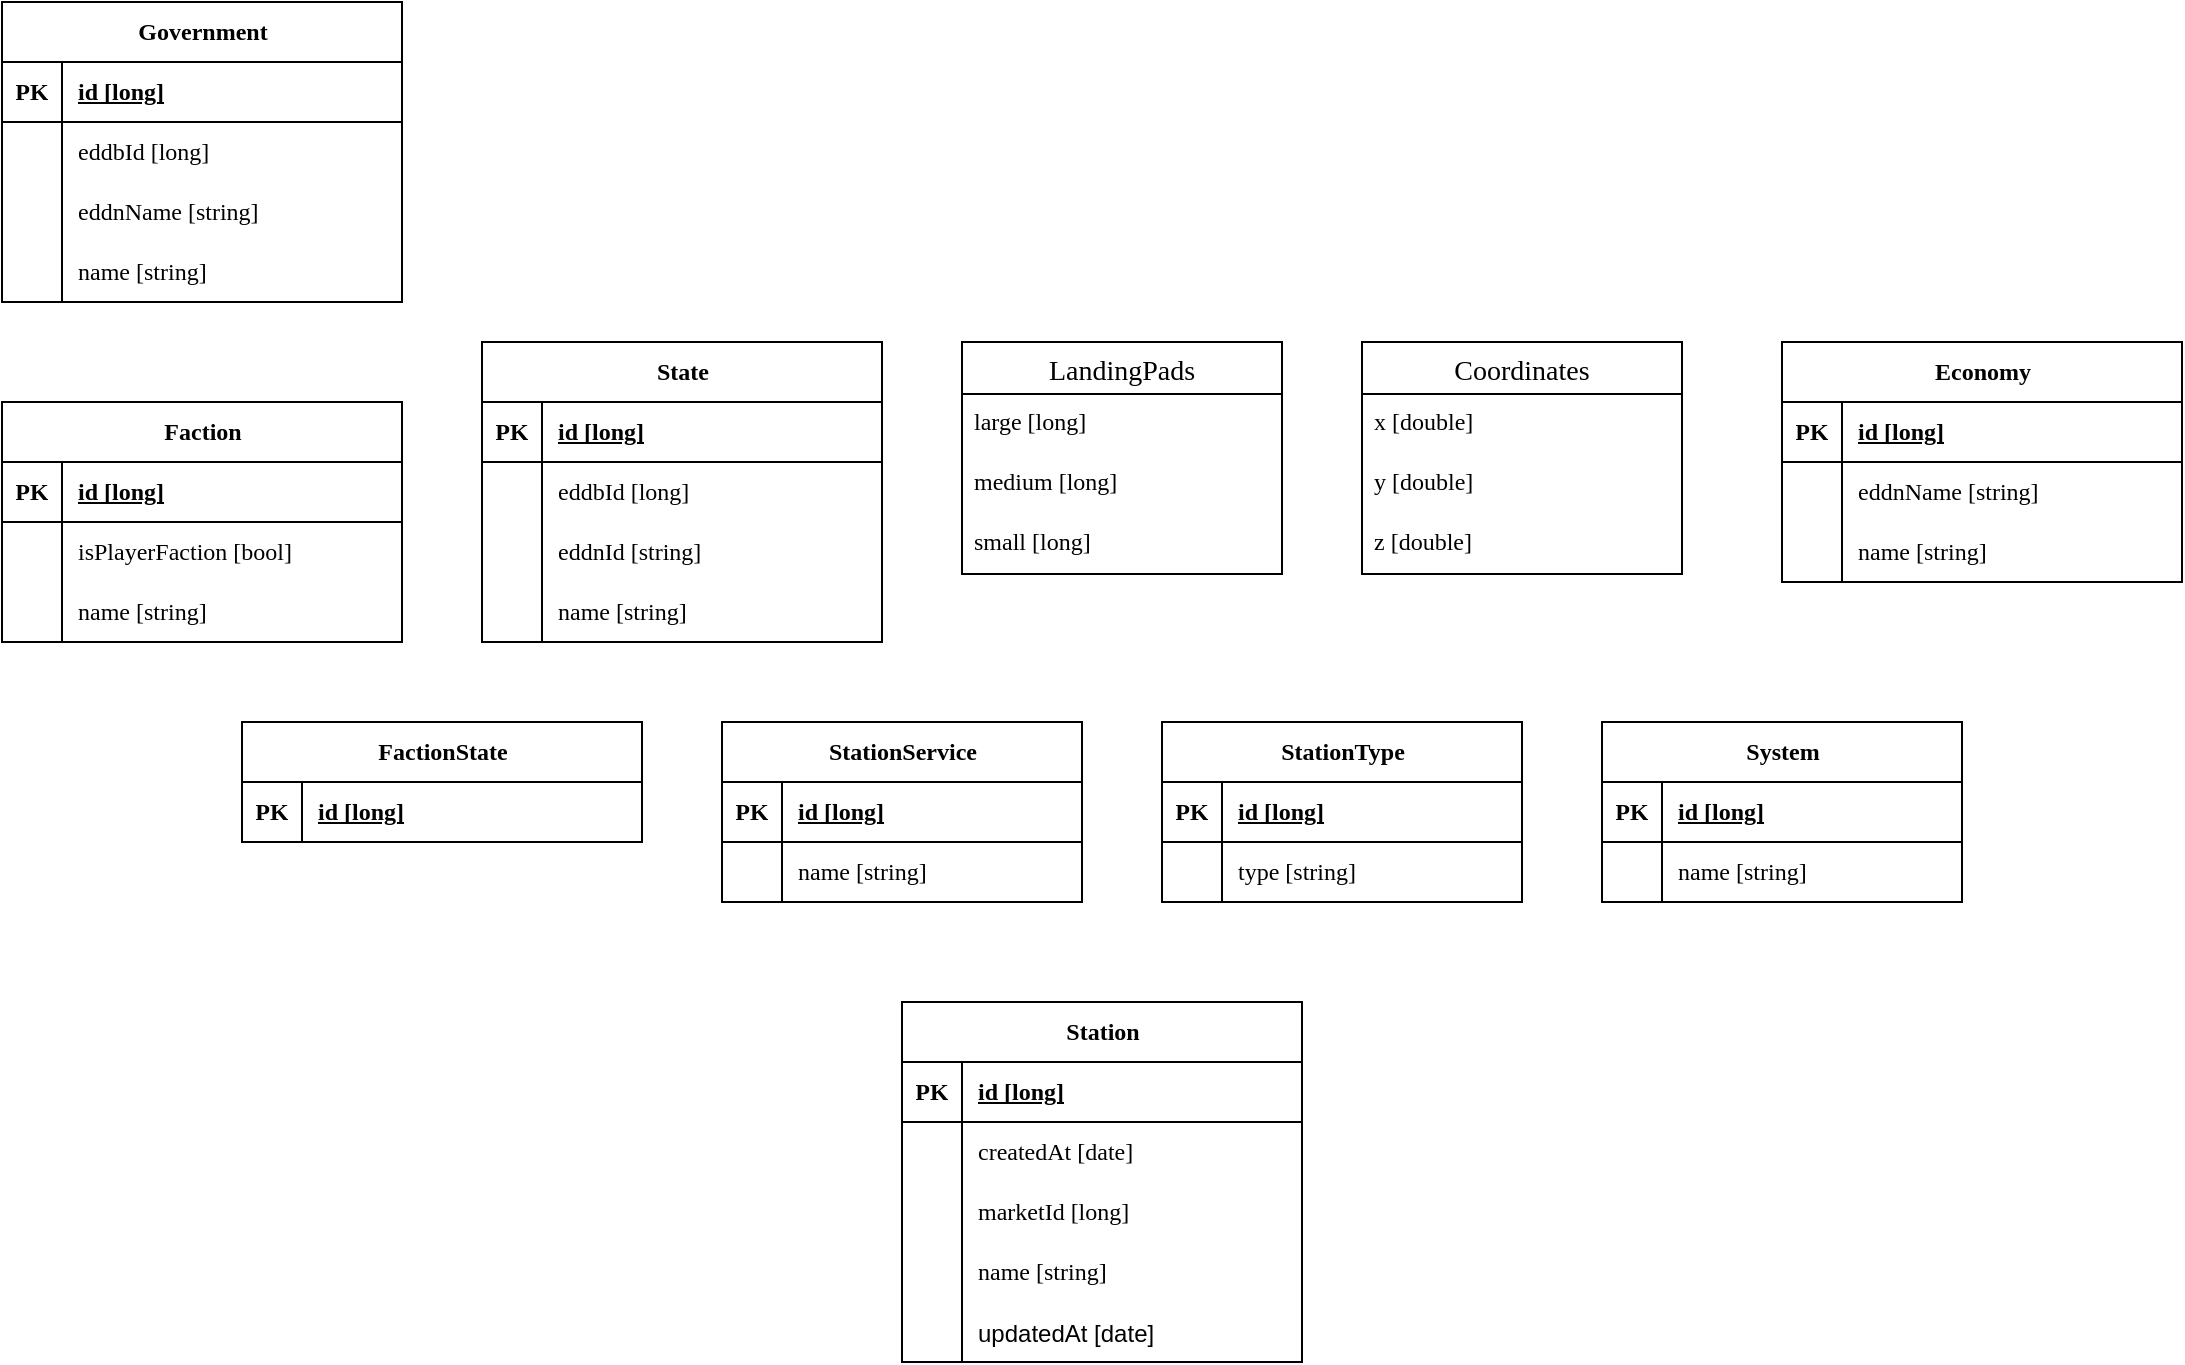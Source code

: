 <mxfile version="21.1.5" type="github">
  <diagram id="R2lEEEUBdFMjLlhIrx00" name="Page-1">
    <mxGraphModel dx="1434" dy="764" grid="1" gridSize="10" guides="1" tooltips="1" connect="1" arrows="1" fold="1" page="1" pageScale="1" pageWidth="3300" pageHeight="2339" math="0" shadow="0" extFonts="Permanent Marker^https://fonts.googleapis.com/css?family=Permanent+Marker">
      <root>
        <mxCell id="0" />
        <mxCell id="1" parent="0" />
        <mxCell id="3w3qkz9wtWQduBZ7iNXe-1" value="Government" style="shape=table;startSize=30;container=1;collapsible=1;childLayout=tableLayout;fixedRows=1;rowLines=0;fontStyle=1;align=center;resizeLast=1;html=1;fontFamily=Consolas;" parent="1" vertex="1">
          <mxGeometry x="40" y="40" width="200" height="150" as="geometry" />
        </mxCell>
        <mxCell id="3w3qkz9wtWQduBZ7iNXe-2" value="" style="shape=tableRow;horizontal=0;startSize=0;swimlaneHead=0;swimlaneBody=0;fillColor=none;collapsible=0;dropTarget=0;points=[[0,0.5],[1,0.5]];portConstraint=eastwest;top=0;left=0;right=0;bottom=1;fontFamily=Consolas;" parent="3w3qkz9wtWQduBZ7iNXe-1" vertex="1">
          <mxGeometry y="30" width="200" height="30" as="geometry" />
        </mxCell>
        <mxCell id="3w3qkz9wtWQduBZ7iNXe-3" value="PK" style="shape=partialRectangle;connectable=0;fillColor=none;top=0;left=0;bottom=0;right=0;fontStyle=1;overflow=hidden;whiteSpace=wrap;html=1;fontFamily=Consolas;" parent="3w3qkz9wtWQduBZ7iNXe-2" vertex="1">
          <mxGeometry width="30" height="30" as="geometry">
            <mxRectangle width="30" height="30" as="alternateBounds" />
          </mxGeometry>
        </mxCell>
        <mxCell id="3w3qkz9wtWQduBZ7iNXe-4" value="id [long]" style="shape=partialRectangle;connectable=0;fillColor=none;top=0;left=0;bottom=0;right=0;align=left;spacingLeft=6;fontStyle=5;overflow=hidden;whiteSpace=wrap;html=1;fontFamily=Consolas;" parent="3w3qkz9wtWQduBZ7iNXe-2" vertex="1">
          <mxGeometry x="30" width="170" height="30" as="geometry">
            <mxRectangle width="170" height="30" as="alternateBounds" />
          </mxGeometry>
        </mxCell>
        <mxCell id="3w3qkz9wtWQduBZ7iNXe-5" value="" style="shape=tableRow;horizontal=0;startSize=0;swimlaneHead=0;swimlaneBody=0;fillColor=none;collapsible=0;dropTarget=0;points=[[0,0.5],[1,0.5]];portConstraint=eastwest;top=0;left=0;right=0;bottom=0;fontFamily=Consolas;" parent="3w3qkz9wtWQduBZ7iNXe-1" vertex="1">
          <mxGeometry y="60" width="200" height="30" as="geometry" />
        </mxCell>
        <mxCell id="3w3qkz9wtWQduBZ7iNXe-6" value="" style="shape=partialRectangle;connectable=0;fillColor=none;top=0;left=0;bottom=0;right=0;editable=1;overflow=hidden;whiteSpace=wrap;html=1;fontFamily=Consolas;" parent="3w3qkz9wtWQduBZ7iNXe-5" vertex="1">
          <mxGeometry width="30" height="30" as="geometry">
            <mxRectangle width="30" height="30" as="alternateBounds" />
          </mxGeometry>
        </mxCell>
        <mxCell id="3w3qkz9wtWQduBZ7iNXe-7" value="eddbId [long]" style="shape=partialRectangle;connectable=0;fillColor=none;top=0;left=0;bottom=0;right=0;align=left;spacingLeft=6;overflow=hidden;whiteSpace=wrap;html=1;fontFamily=Consolas;" parent="3w3qkz9wtWQduBZ7iNXe-5" vertex="1">
          <mxGeometry x="30" width="170" height="30" as="geometry">
            <mxRectangle width="170" height="30" as="alternateBounds" />
          </mxGeometry>
        </mxCell>
        <mxCell id="3w3qkz9wtWQduBZ7iNXe-8" value="" style="shape=tableRow;horizontal=0;startSize=0;swimlaneHead=0;swimlaneBody=0;fillColor=none;collapsible=0;dropTarget=0;points=[[0,0.5],[1,0.5]];portConstraint=eastwest;top=0;left=0;right=0;bottom=0;fontFamily=Consolas;" parent="3w3qkz9wtWQduBZ7iNXe-1" vertex="1">
          <mxGeometry y="90" width="200" height="30" as="geometry" />
        </mxCell>
        <mxCell id="3w3qkz9wtWQduBZ7iNXe-9" value="" style="shape=partialRectangle;connectable=0;fillColor=none;top=0;left=0;bottom=0;right=0;editable=1;overflow=hidden;whiteSpace=wrap;html=1;fontFamily=Consolas;" parent="3w3qkz9wtWQduBZ7iNXe-8" vertex="1">
          <mxGeometry width="30" height="30" as="geometry">
            <mxRectangle width="30" height="30" as="alternateBounds" />
          </mxGeometry>
        </mxCell>
        <mxCell id="3w3qkz9wtWQduBZ7iNXe-10" value="eddnName [string]" style="shape=partialRectangle;connectable=0;fillColor=none;top=0;left=0;bottom=0;right=0;align=left;spacingLeft=6;overflow=hidden;whiteSpace=wrap;html=1;fontFamily=Consolas;" parent="3w3qkz9wtWQduBZ7iNXe-8" vertex="1">
          <mxGeometry x="30" width="170" height="30" as="geometry">
            <mxRectangle width="170" height="30" as="alternateBounds" />
          </mxGeometry>
        </mxCell>
        <mxCell id="3w3qkz9wtWQduBZ7iNXe-11" value="" style="shape=tableRow;horizontal=0;startSize=0;swimlaneHead=0;swimlaneBody=0;fillColor=none;collapsible=0;dropTarget=0;points=[[0,0.5],[1,0.5]];portConstraint=eastwest;top=0;left=0;right=0;bottom=0;fontFamily=Consolas;" parent="3w3qkz9wtWQduBZ7iNXe-1" vertex="1">
          <mxGeometry y="120" width="200" height="30" as="geometry" />
        </mxCell>
        <mxCell id="3w3qkz9wtWQduBZ7iNXe-12" value="" style="shape=partialRectangle;connectable=0;fillColor=none;top=0;left=0;bottom=0;right=0;editable=1;overflow=hidden;whiteSpace=wrap;html=1;fontFamily=Consolas;" parent="3w3qkz9wtWQduBZ7iNXe-11" vertex="1">
          <mxGeometry width="30" height="30" as="geometry">
            <mxRectangle width="30" height="30" as="alternateBounds" />
          </mxGeometry>
        </mxCell>
        <mxCell id="3w3qkz9wtWQduBZ7iNXe-13" value="name [string]" style="shape=partialRectangle;connectable=0;fillColor=none;top=0;left=0;bottom=0;right=0;align=left;spacingLeft=6;overflow=hidden;whiteSpace=wrap;html=1;fontFamily=Consolas;" parent="3w3qkz9wtWQduBZ7iNXe-11" vertex="1">
          <mxGeometry x="30" width="170" height="30" as="geometry">
            <mxRectangle width="170" height="30" as="alternateBounds" />
          </mxGeometry>
        </mxCell>
        <mxCell id="3w3qkz9wtWQduBZ7iNXe-16" value="Faction" style="shape=table;startSize=30;container=1;collapsible=1;childLayout=tableLayout;fixedRows=1;rowLines=0;fontStyle=1;align=center;resizeLast=1;html=1;fontFamily=Consolas;" parent="1" vertex="1">
          <mxGeometry x="40" y="240" width="200" height="120" as="geometry" />
        </mxCell>
        <mxCell id="3w3qkz9wtWQduBZ7iNXe-17" value="" style="shape=tableRow;horizontal=0;startSize=0;swimlaneHead=0;swimlaneBody=0;fillColor=none;collapsible=0;dropTarget=0;points=[[0,0.5],[1,0.5]];portConstraint=eastwest;top=0;left=0;right=0;bottom=1;fontStyle=0;fontFamily=Consolas;" parent="3w3qkz9wtWQduBZ7iNXe-16" vertex="1">
          <mxGeometry y="30" width="200" height="30" as="geometry" />
        </mxCell>
        <mxCell id="3w3qkz9wtWQduBZ7iNXe-18" value="PK" style="shape=partialRectangle;connectable=0;fillColor=none;top=0;left=0;bottom=0;right=0;fontStyle=1;overflow=hidden;whiteSpace=wrap;html=1;fontFamily=Consolas;" parent="3w3qkz9wtWQduBZ7iNXe-17" vertex="1">
          <mxGeometry width="30" height="30" as="geometry">
            <mxRectangle width="30" height="30" as="alternateBounds" />
          </mxGeometry>
        </mxCell>
        <mxCell id="3w3qkz9wtWQduBZ7iNXe-19" value="id [long]" style="shape=partialRectangle;connectable=0;fillColor=none;top=0;left=0;bottom=0;right=0;align=left;spacingLeft=6;fontStyle=5;overflow=hidden;whiteSpace=wrap;html=1;fontFamily=Consolas;" parent="3w3qkz9wtWQduBZ7iNXe-17" vertex="1">
          <mxGeometry x="30" width="170" height="30" as="geometry">
            <mxRectangle width="170" height="30" as="alternateBounds" />
          </mxGeometry>
        </mxCell>
        <mxCell id="3w3qkz9wtWQduBZ7iNXe-20" value="" style="shape=tableRow;horizontal=0;startSize=0;swimlaneHead=0;swimlaneBody=0;fillColor=none;collapsible=0;dropTarget=0;points=[[0,0.5],[1,0.5]];portConstraint=eastwest;top=0;left=0;right=0;bottom=0;fontFamily=Consolas;" parent="3w3qkz9wtWQduBZ7iNXe-16" vertex="1">
          <mxGeometry y="60" width="200" height="30" as="geometry" />
        </mxCell>
        <mxCell id="3w3qkz9wtWQduBZ7iNXe-21" value="" style="shape=partialRectangle;connectable=0;fillColor=none;top=0;left=0;bottom=0;right=0;editable=1;overflow=hidden;whiteSpace=wrap;html=1;fontFamily=Consolas;" parent="3w3qkz9wtWQduBZ7iNXe-20" vertex="1">
          <mxGeometry width="30" height="30" as="geometry">
            <mxRectangle width="30" height="30" as="alternateBounds" />
          </mxGeometry>
        </mxCell>
        <mxCell id="3w3qkz9wtWQduBZ7iNXe-22" value="isPlayerFaction [bool]" style="shape=partialRectangle;connectable=0;fillColor=none;top=0;left=0;bottom=0;right=0;align=left;spacingLeft=6;overflow=hidden;whiteSpace=wrap;html=1;fontFamily=Consolas;" parent="3w3qkz9wtWQduBZ7iNXe-20" vertex="1">
          <mxGeometry x="30" width="170" height="30" as="geometry">
            <mxRectangle width="170" height="30" as="alternateBounds" />
          </mxGeometry>
        </mxCell>
        <mxCell id="3w3qkz9wtWQduBZ7iNXe-23" value="" style="shape=tableRow;horizontal=0;startSize=0;swimlaneHead=0;swimlaneBody=0;fillColor=none;collapsible=0;dropTarget=0;points=[[0,0.5],[1,0.5]];portConstraint=eastwest;top=0;left=0;right=0;bottom=0;fontFamily=Consolas;" parent="3w3qkz9wtWQduBZ7iNXe-16" vertex="1">
          <mxGeometry y="90" width="200" height="30" as="geometry" />
        </mxCell>
        <mxCell id="3w3qkz9wtWQduBZ7iNXe-24" value="" style="shape=partialRectangle;connectable=0;fillColor=none;top=0;left=0;bottom=0;right=0;editable=1;overflow=hidden;whiteSpace=wrap;html=1;fontFamily=Consolas;" parent="3w3qkz9wtWQduBZ7iNXe-23" vertex="1">
          <mxGeometry width="30" height="30" as="geometry">
            <mxRectangle width="30" height="30" as="alternateBounds" />
          </mxGeometry>
        </mxCell>
        <mxCell id="3w3qkz9wtWQduBZ7iNXe-25" value="name [string]" style="shape=partialRectangle;connectable=0;fillColor=none;top=0;left=0;bottom=0;right=0;align=left;spacingLeft=6;overflow=hidden;whiteSpace=wrap;html=1;fontFamily=Consolas;" parent="3w3qkz9wtWQduBZ7iNXe-23" vertex="1">
          <mxGeometry x="30" width="170" height="30" as="geometry">
            <mxRectangle width="170" height="30" as="alternateBounds" />
          </mxGeometry>
        </mxCell>
        <mxCell id="3w3qkz9wtWQduBZ7iNXe-30" value="State" style="shape=table;startSize=30;container=1;collapsible=1;childLayout=tableLayout;fixedRows=1;rowLines=0;fontStyle=1;align=center;resizeLast=1;html=1;fontFamily=Consolas;" parent="1" vertex="1">
          <mxGeometry x="280" y="210" width="200" height="150" as="geometry" />
        </mxCell>
        <mxCell id="3w3qkz9wtWQduBZ7iNXe-31" value="" style="shape=tableRow;horizontal=0;startSize=0;swimlaneHead=0;swimlaneBody=0;fillColor=none;collapsible=0;dropTarget=0;points=[[0,0.5],[1,0.5]];portConstraint=eastwest;top=0;left=0;right=0;bottom=1;fontFamily=Consolas;" parent="3w3qkz9wtWQduBZ7iNXe-30" vertex="1">
          <mxGeometry y="30" width="200" height="30" as="geometry" />
        </mxCell>
        <mxCell id="3w3qkz9wtWQduBZ7iNXe-32" value="PK" style="shape=partialRectangle;connectable=0;fillColor=none;top=0;left=0;bottom=0;right=0;fontStyle=1;overflow=hidden;whiteSpace=wrap;html=1;fontFamily=Consolas;" parent="3w3qkz9wtWQduBZ7iNXe-31" vertex="1">
          <mxGeometry width="30" height="30" as="geometry">
            <mxRectangle width="30" height="30" as="alternateBounds" />
          </mxGeometry>
        </mxCell>
        <mxCell id="3w3qkz9wtWQduBZ7iNXe-33" value="id [long]" style="shape=partialRectangle;connectable=0;fillColor=none;top=0;left=0;bottom=0;right=0;align=left;spacingLeft=6;fontStyle=5;overflow=hidden;whiteSpace=wrap;html=1;fontFamily=Consolas;" parent="3w3qkz9wtWQduBZ7iNXe-31" vertex="1">
          <mxGeometry x="30" width="170" height="30" as="geometry">
            <mxRectangle width="170" height="30" as="alternateBounds" />
          </mxGeometry>
        </mxCell>
        <mxCell id="3w3qkz9wtWQduBZ7iNXe-34" value="" style="shape=tableRow;horizontal=0;startSize=0;swimlaneHead=0;swimlaneBody=0;fillColor=none;collapsible=0;dropTarget=0;points=[[0,0.5],[1,0.5]];portConstraint=eastwest;top=0;left=0;right=0;bottom=0;fontFamily=Consolas;" parent="3w3qkz9wtWQduBZ7iNXe-30" vertex="1">
          <mxGeometry y="60" width="200" height="30" as="geometry" />
        </mxCell>
        <mxCell id="3w3qkz9wtWQduBZ7iNXe-35" value="" style="shape=partialRectangle;connectable=0;fillColor=none;top=0;left=0;bottom=0;right=0;editable=1;overflow=hidden;whiteSpace=wrap;html=1;fontFamily=Consolas;" parent="3w3qkz9wtWQduBZ7iNXe-34" vertex="1">
          <mxGeometry width="30" height="30" as="geometry">
            <mxRectangle width="30" height="30" as="alternateBounds" />
          </mxGeometry>
        </mxCell>
        <mxCell id="3w3qkz9wtWQduBZ7iNXe-36" value="eddbId [long]" style="shape=partialRectangle;connectable=0;fillColor=none;top=0;left=0;bottom=0;right=0;align=left;spacingLeft=6;overflow=hidden;whiteSpace=wrap;html=1;fontFamily=Consolas;" parent="3w3qkz9wtWQduBZ7iNXe-34" vertex="1">
          <mxGeometry x="30" width="170" height="30" as="geometry">
            <mxRectangle width="170" height="30" as="alternateBounds" />
          </mxGeometry>
        </mxCell>
        <mxCell id="3w3qkz9wtWQduBZ7iNXe-37" value="" style="shape=tableRow;horizontal=0;startSize=0;swimlaneHead=0;swimlaneBody=0;fillColor=none;collapsible=0;dropTarget=0;points=[[0,0.5],[1,0.5]];portConstraint=eastwest;top=0;left=0;right=0;bottom=0;fontFamily=Consolas;" parent="3w3qkz9wtWQduBZ7iNXe-30" vertex="1">
          <mxGeometry y="90" width="200" height="30" as="geometry" />
        </mxCell>
        <mxCell id="3w3qkz9wtWQduBZ7iNXe-38" value="" style="shape=partialRectangle;connectable=0;fillColor=none;top=0;left=0;bottom=0;right=0;editable=1;overflow=hidden;whiteSpace=wrap;html=1;fontFamily=Consolas;" parent="3w3qkz9wtWQduBZ7iNXe-37" vertex="1">
          <mxGeometry width="30" height="30" as="geometry">
            <mxRectangle width="30" height="30" as="alternateBounds" />
          </mxGeometry>
        </mxCell>
        <mxCell id="3w3qkz9wtWQduBZ7iNXe-39" value="eddnId [string]" style="shape=partialRectangle;connectable=0;fillColor=none;top=0;left=0;bottom=0;right=0;align=left;spacingLeft=6;overflow=hidden;whiteSpace=wrap;html=1;fontFamily=Consolas;" parent="3w3qkz9wtWQduBZ7iNXe-37" vertex="1">
          <mxGeometry x="30" width="170" height="30" as="geometry">
            <mxRectangle width="170" height="30" as="alternateBounds" />
          </mxGeometry>
        </mxCell>
        <mxCell id="3w3qkz9wtWQduBZ7iNXe-40" value="" style="shape=tableRow;horizontal=0;startSize=0;swimlaneHead=0;swimlaneBody=0;fillColor=none;collapsible=0;dropTarget=0;points=[[0,0.5],[1,0.5]];portConstraint=eastwest;top=0;left=0;right=0;bottom=0;fontFamily=Consolas;" parent="3w3qkz9wtWQduBZ7iNXe-30" vertex="1">
          <mxGeometry y="120" width="200" height="30" as="geometry" />
        </mxCell>
        <mxCell id="3w3qkz9wtWQduBZ7iNXe-41" value="" style="shape=partialRectangle;connectable=0;fillColor=none;top=0;left=0;bottom=0;right=0;editable=1;overflow=hidden;whiteSpace=wrap;html=1;fontFamily=Consolas;" parent="3w3qkz9wtWQduBZ7iNXe-40" vertex="1">
          <mxGeometry width="30" height="30" as="geometry">
            <mxRectangle width="30" height="30" as="alternateBounds" />
          </mxGeometry>
        </mxCell>
        <mxCell id="3w3qkz9wtWQduBZ7iNXe-42" value="name [string]" style="shape=partialRectangle;connectable=0;fillColor=none;top=0;left=0;bottom=0;right=0;align=left;spacingLeft=6;overflow=hidden;whiteSpace=wrap;html=1;fontFamily=Consolas;" parent="3w3qkz9wtWQduBZ7iNXe-40" vertex="1">
          <mxGeometry x="30" width="170" height="30" as="geometry">
            <mxRectangle width="170" height="30" as="alternateBounds" />
          </mxGeometry>
        </mxCell>
        <mxCell id="3w3qkz9wtWQduBZ7iNXe-43" value="FactionState" style="shape=table;startSize=30;container=1;collapsible=1;childLayout=tableLayout;fixedRows=1;rowLines=0;fontStyle=1;align=center;resizeLast=1;html=1;fontFamily=Consolas;" parent="1" vertex="1">
          <mxGeometry x="160" y="400" width="200" height="60" as="geometry" />
        </mxCell>
        <mxCell id="3w3qkz9wtWQduBZ7iNXe-44" value="" style="shape=tableRow;horizontal=0;startSize=0;swimlaneHead=0;swimlaneBody=0;fillColor=none;collapsible=0;dropTarget=0;points=[[0,0.5],[1,0.5]];portConstraint=eastwest;top=0;left=0;right=0;bottom=1;fontFamily=Consolas;" parent="3w3qkz9wtWQduBZ7iNXe-43" vertex="1">
          <mxGeometry y="30" width="200" height="30" as="geometry" />
        </mxCell>
        <mxCell id="3w3qkz9wtWQduBZ7iNXe-45" value="PK" style="shape=partialRectangle;connectable=0;fillColor=none;top=0;left=0;bottom=0;right=0;fontStyle=1;overflow=hidden;whiteSpace=wrap;html=1;fontFamily=Consolas;" parent="3w3qkz9wtWQduBZ7iNXe-44" vertex="1">
          <mxGeometry width="30" height="30" as="geometry">
            <mxRectangle width="30" height="30" as="alternateBounds" />
          </mxGeometry>
        </mxCell>
        <mxCell id="3w3qkz9wtWQduBZ7iNXe-46" value="id [long]" style="shape=partialRectangle;connectable=0;fillColor=none;top=0;left=0;bottom=0;right=0;align=left;spacingLeft=6;fontStyle=5;overflow=hidden;whiteSpace=wrap;html=1;fontFamily=Consolas;" parent="3w3qkz9wtWQduBZ7iNXe-44" vertex="1">
          <mxGeometry x="30" width="170" height="30" as="geometry">
            <mxRectangle width="170" height="30" as="alternateBounds" />
          </mxGeometry>
        </mxCell>
        <mxCell id="_z5QlGO6_9VOeQRm-GA0-14" value="LandingPads" style="swimlane;fontStyle=0;childLayout=stackLayout;horizontal=1;startSize=26;horizontalStack=0;resizeParent=1;resizeParentMax=0;resizeLast=0;collapsible=1;marginBottom=0;align=center;fontSize=14;fontFamily=Consolas;" vertex="1" parent="1">
          <mxGeometry x="520" y="210" width="160" height="116" as="geometry" />
        </mxCell>
        <mxCell id="_z5QlGO6_9VOeQRm-GA0-15" value="large [long]" style="text;strokeColor=none;fillColor=none;spacingLeft=4;spacingRight=4;overflow=hidden;rotatable=0;points=[[0,0.5],[1,0.5]];portConstraint=eastwest;fontSize=12;whiteSpace=wrap;html=1;fontFamily=Consolas;" vertex="1" parent="_z5QlGO6_9VOeQRm-GA0-14">
          <mxGeometry y="26" width="160" height="30" as="geometry" />
        </mxCell>
        <mxCell id="_z5QlGO6_9VOeQRm-GA0-16" value="medium [long]&lt;br&gt;" style="text;strokeColor=none;fillColor=none;spacingLeft=4;spacingRight=4;overflow=hidden;rotatable=0;points=[[0,0.5],[1,0.5]];portConstraint=eastwest;fontSize=12;whiteSpace=wrap;html=1;fontFamily=Consolas;" vertex="1" parent="_z5QlGO6_9VOeQRm-GA0-14">
          <mxGeometry y="56" width="160" height="30" as="geometry" />
        </mxCell>
        <mxCell id="_z5QlGO6_9VOeQRm-GA0-17" value="small [long]" style="text;strokeColor=none;fillColor=none;spacingLeft=4;spacingRight=4;overflow=hidden;rotatable=0;points=[[0,0.5],[1,0.5]];portConstraint=eastwest;fontSize=12;whiteSpace=wrap;html=1;fontFamily=Consolas;" vertex="1" parent="_z5QlGO6_9VOeQRm-GA0-14">
          <mxGeometry y="86" width="160" height="30" as="geometry" />
        </mxCell>
        <mxCell id="_z5QlGO6_9VOeQRm-GA0-18" value="Coordinates" style="swimlane;fontStyle=0;childLayout=stackLayout;horizontal=1;startSize=26;horizontalStack=0;resizeParent=1;resizeParentMax=0;resizeLast=0;collapsible=1;marginBottom=0;align=center;fontSize=14;fontFamily=Consolas;" vertex="1" parent="1">
          <mxGeometry x="720" y="210" width="160" height="116" as="geometry" />
        </mxCell>
        <mxCell id="_z5QlGO6_9VOeQRm-GA0-19" value="x [double]" style="text;strokeColor=none;fillColor=none;spacingLeft=4;spacingRight=4;overflow=hidden;rotatable=0;points=[[0,0.5],[1,0.5]];portConstraint=eastwest;fontSize=12;whiteSpace=wrap;html=1;fontFamily=Consolas;" vertex="1" parent="_z5QlGO6_9VOeQRm-GA0-18">
          <mxGeometry y="26" width="160" height="30" as="geometry" />
        </mxCell>
        <mxCell id="_z5QlGO6_9VOeQRm-GA0-20" value="y [double]" style="text;strokeColor=none;fillColor=none;spacingLeft=4;spacingRight=4;overflow=hidden;rotatable=0;points=[[0,0.5],[1,0.5]];portConstraint=eastwest;fontSize=12;whiteSpace=wrap;html=1;fontFamily=Consolas;" vertex="1" parent="_z5QlGO6_9VOeQRm-GA0-18">
          <mxGeometry y="56" width="160" height="30" as="geometry" />
        </mxCell>
        <mxCell id="_z5QlGO6_9VOeQRm-GA0-21" value="z [double]" style="text;strokeColor=none;fillColor=none;spacingLeft=4;spacingRight=4;overflow=hidden;rotatable=0;points=[[0,0.5],[1,0.5]];portConstraint=eastwest;fontSize=12;whiteSpace=wrap;html=1;fontFamily=Consolas;" vertex="1" parent="_z5QlGO6_9VOeQRm-GA0-18">
          <mxGeometry y="86" width="160" height="30" as="geometry" />
        </mxCell>
        <mxCell id="_z5QlGO6_9VOeQRm-GA0-22" value="StationService" style="shape=table;startSize=30;container=1;collapsible=1;childLayout=tableLayout;fixedRows=1;rowLines=0;fontStyle=1;align=center;resizeLast=1;html=1;fontFamily=Consolas;" vertex="1" parent="1">
          <mxGeometry x="400" y="400" width="180" height="90" as="geometry" />
        </mxCell>
        <mxCell id="_z5QlGO6_9VOeQRm-GA0-23" value="" style="shape=tableRow;horizontal=0;startSize=0;swimlaneHead=0;swimlaneBody=0;fillColor=none;collapsible=0;dropTarget=0;points=[[0,0.5],[1,0.5]];portConstraint=eastwest;top=0;left=0;right=0;bottom=1;fontFamily=Consolas;" vertex="1" parent="_z5QlGO6_9VOeQRm-GA0-22">
          <mxGeometry y="30" width="180" height="30" as="geometry" />
        </mxCell>
        <mxCell id="_z5QlGO6_9VOeQRm-GA0-24" value="PK" style="shape=partialRectangle;connectable=0;fillColor=none;top=0;left=0;bottom=0;right=0;fontStyle=1;overflow=hidden;whiteSpace=wrap;html=1;fontFamily=Consolas;" vertex="1" parent="_z5QlGO6_9VOeQRm-GA0-23">
          <mxGeometry width="30" height="30" as="geometry">
            <mxRectangle width="30" height="30" as="alternateBounds" />
          </mxGeometry>
        </mxCell>
        <mxCell id="_z5QlGO6_9VOeQRm-GA0-25" value="id [long]" style="shape=partialRectangle;connectable=0;fillColor=none;top=0;left=0;bottom=0;right=0;align=left;spacingLeft=6;fontStyle=5;overflow=hidden;whiteSpace=wrap;html=1;fontFamily=Consolas;" vertex="1" parent="_z5QlGO6_9VOeQRm-GA0-23">
          <mxGeometry x="30" width="150" height="30" as="geometry">
            <mxRectangle width="150" height="30" as="alternateBounds" />
          </mxGeometry>
        </mxCell>
        <mxCell id="_z5QlGO6_9VOeQRm-GA0-26" value="" style="shape=tableRow;horizontal=0;startSize=0;swimlaneHead=0;swimlaneBody=0;fillColor=none;collapsible=0;dropTarget=0;points=[[0,0.5],[1,0.5]];portConstraint=eastwest;top=0;left=0;right=0;bottom=0;fontFamily=Consolas;" vertex="1" parent="_z5QlGO6_9VOeQRm-GA0-22">
          <mxGeometry y="60" width="180" height="30" as="geometry" />
        </mxCell>
        <mxCell id="_z5QlGO6_9VOeQRm-GA0-27" value="" style="shape=partialRectangle;connectable=0;fillColor=none;top=0;left=0;bottom=0;right=0;editable=1;overflow=hidden;whiteSpace=wrap;html=1;fontFamily=Consolas;" vertex="1" parent="_z5QlGO6_9VOeQRm-GA0-26">
          <mxGeometry width="30" height="30" as="geometry">
            <mxRectangle width="30" height="30" as="alternateBounds" />
          </mxGeometry>
        </mxCell>
        <mxCell id="_z5QlGO6_9VOeQRm-GA0-28" value="name [string]" style="shape=partialRectangle;connectable=0;fillColor=none;top=0;left=0;bottom=0;right=0;align=left;spacingLeft=6;overflow=hidden;whiteSpace=wrap;html=1;fontFamily=Consolas;" vertex="1" parent="_z5QlGO6_9VOeQRm-GA0-26">
          <mxGeometry x="30" width="150" height="30" as="geometry">
            <mxRectangle width="150" height="30" as="alternateBounds" />
          </mxGeometry>
        </mxCell>
        <mxCell id="_z5QlGO6_9VOeQRm-GA0-35" value="StationType" style="shape=table;startSize=30;container=1;collapsible=1;childLayout=tableLayout;fixedRows=1;rowLines=0;fontStyle=1;align=center;resizeLast=1;html=1;fontFamily=Consolas;" vertex="1" parent="1">
          <mxGeometry x="620" y="400" width="180" height="90" as="geometry" />
        </mxCell>
        <mxCell id="_z5QlGO6_9VOeQRm-GA0-36" value="" style="shape=tableRow;horizontal=0;startSize=0;swimlaneHead=0;swimlaneBody=0;fillColor=none;collapsible=0;dropTarget=0;points=[[0,0.5],[1,0.5]];portConstraint=eastwest;top=0;left=0;right=0;bottom=1;fontFamily=Consolas;" vertex="1" parent="_z5QlGO6_9VOeQRm-GA0-35">
          <mxGeometry y="30" width="180" height="30" as="geometry" />
        </mxCell>
        <mxCell id="_z5QlGO6_9VOeQRm-GA0-37" value="PK" style="shape=partialRectangle;connectable=0;fillColor=none;top=0;left=0;bottom=0;right=0;fontStyle=1;overflow=hidden;whiteSpace=wrap;html=1;fontFamily=Consolas;" vertex="1" parent="_z5QlGO6_9VOeQRm-GA0-36">
          <mxGeometry width="30" height="30" as="geometry">
            <mxRectangle width="30" height="30" as="alternateBounds" />
          </mxGeometry>
        </mxCell>
        <mxCell id="_z5QlGO6_9VOeQRm-GA0-38" value="id [long]" style="shape=partialRectangle;connectable=0;fillColor=none;top=0;left=0;bottom=0;right=0;align=left;spacingLeft=6;fontStyle=5;overflow=hidden;whiteSpace=wrap;html=1;fontFamily=Consolas;" vertex="1" parent="_z5QlGO6_9VOeQRm-GA0-36">
          <mxGeometry x="30" width="150" height="30" as="geometry">
            <mxRectangle width="150" height="30" as="alternateBounds" />
          </mxGeometry>
        </mxCell>
        <mxCell id="_z5QlGO6_9VOeQRm-GA0-39" value="" style="shape=tableRow;horizontal=0;startSize=0;swimlaneHead=0;swimlaneBody=0;fillColor=none;collapsible=0;dropTarget=0;points=[[0,0.5],[1,0.5]];portConstraint=eastwest;top=0;left=0;right=0;bottom=0;fontFamily=Consolas;" vertex="1" parent="_z5QlGO6_9VOeQRm-GA0-35">
          <mxGeometry y="60" width="180" height="30" as="geometry" />
        </mxCell>
        <mxCell id="_z5QlGO6_9VOeQRm-GA0-40" value="" style="shape=partialRectangle;connectable=0;fillColor=none;top=0;left=0;bottom=0;right=0;editable=1;overflow=hidden;whiteSpace=wrap;html=1;fontFamily=Consolas;" vertex="1" parent="_z5QlGO6_9VOeQRm-GA0-39">
          <mxGeometry width="30" height="30" as="geometry">
            <mxRectangle width="30" height="30" as="alternateBounds" />
          </mxGeometry>
        </mxCell>
        <mxCell id="_z5QlGO6_9VOeQRm-GA0-41" value="type [string]" style="shape=partialRectangle;connectable=0;fillColor=none;top=0;left=0;bottom=0;right=0;align=left;spacingLeft=6;overflow=hidden;whiteSpace=wrap;html=1;fontFamily=Consolas;" vertex="1" parent="_z5QlGO6_9VOeQRm-GA0-39">
          <mxGeometry x="30" width="150" height="30" as="geometry">
            <mxRectangle width="150" height="30" as="alternateBounds" />
          </mxGeometry>
        </mxCell>
        <mxCell id="_z5QlGO6_9VOeQRm-GA0-42" value="System" style="shape=table;startSize=30;container=1;collapsible=1;childLayout=tableLayout;fixedRows=1;rowLines=0;fontStyle=1;align=center;resizeLast=1;html=1;fontFamily=Consolas;" vertex="1" parent="1">
          <mxGeometry x="840" y="400" width="180" height="90" as="geometry" />
        </mxCell>
        <mxCell id="_z5QlGO6_9VOeQRm-GA0-43" value="" style="shape=tableRow;horizontal=0;startSize=0;swimlaneHead=0;swimlaneBody=0;fillColor=none;collapsible=0;dropTarget=0;points=[[0,0.5],[1,0.5]];portConstraint=eastwest;top=0;left=0;right=0;bottom=1;fontFamily=Consolas;" vertex="1" parent="_z5QlGO6_9VOeQRm-GA0-42">
          <mxGeometry y="30" width="180" height="30" as="geometry" />
        </mxCell>
        <mxCell id="_z5QlGO6_9VOeQRm-GA0-44" value="PK" style="shape=partialRectangle;connectable=0;fillColor=none;top=0;left=0;bottom=0;right=0;fontStyle=1;overflow=hidden;whiteSpace=wrap;html=1;fontFamily=Consolas;" vertex="1" parent="_z5QlGO6_9VOeQRm-GA0-43">
          <mxGeometry width="30" height="30" as="geometry">
            <mxRectangle width="30" height="30" as="alternateBounds" />
          </mxGeometry>
        </mxCell>
        <mxCell id="_z5QlGO6_9VOeQRm-GA0-45" value="id [long]" style="shape=partialRectangle;connectable=0;fillColor=none;top=0;left=0;bottom=0;right=0;align=left;spacingLeft=6;fontStyle=5;overflow=hidden;whiteSpace=wrap;html=1;fontFamily=Consolas;" vertex="1" parent="_z5QlGO6_9VOeQRm-GA0-43">
          <mxGeometry x="30" width="150" height="30" as="geometry">
            <mxRectangle width="150" height="30" as="alternateBounds" />
          </mxGeometry>
        </mxCell>
        <mxCell id="_z5QlGO6_9VOeQRm-GA0-46" value="" style="shape=tableRow;horizontal=0;startSize=0;swimlaneHead=0;swimlaneBody=0;fillColor=none;collapsible=0;dropTarget=0;points=[[0,0.5],[1,0.5]];portConstraint=eastwest;top=0;left=0;right=0;bottom=0;fontFamily=Consolas;" vertex="1" parent="_z5QlGO6_9VOeQRm-GA0-42">
          <mxGeometry y="60" width="180" height="30" as="geometry" />
        </mxCell>
        <mxCell id="_z5QlGO6_9VOeQRm-GA0-47" value="" style="shape=partialRectangle;connectable=0;fillColor=none;top=0;left=0;bottom=0;right=0;editable=1;overflow=hidden;whiteSpace=wrap;html=1;fontFamily=Consolas;" vertex="1" parent="_z5QlGO6_9VOeQRm-GA0-46">
          <mxGeometry width="30" height="30" as="geometry">
            <mxRectangle width="30" height="30" as="alternateBounds" />
          </mxGeometry>
        </mxCell>
        <mxCell id="_z5QlGO6_9VOeQRm-GA0-48" value="name [string]" style="shape=partialRectangle;connectable=0;fillColor=none;top=0;left=0;bottom=0;right=0;align=left;spacingLeft=6;overflow=hidden;whiteSpace=wrap;html=1;fontFamily=Consolas;" vertex="1" parent="_z5QlGO6_9VOeQRm-GA0-46">
          <mxGeometry x="30" width="150" height="30" as="geometry">
            <mxRectangle width="150" height="30" as="alternateBounds" />
          </mxGeometry>
        </mxCell>
        <mxCell id="_z5QlGO6_9VOeQRm-GA0-49" value="Economy" style="shape=table;startSize=30;container=1;collapsible=1;childLayout=tableLayout;fixedRows=1;rowLines=0;fontStyle=1;align=center;resizeLast=1;html=1;fontFamily=Consolas;" vertex="1" parent="1">
          <mxGeometry x="930" y="210" width="200" height="120" as="geometry" />
        </mxCell>
        <mxCell id="_z5QlGO6_9VOeQRm-GA0-50" value="" style="shape=tableRow;horizontal=0;startSize=0;swimlaneHead=0;swimlaneBody=0;fillColor=none;collapsible=0;dropTarget=0;points=[[0,0.5],[1,0.5]];portConstraint=eastwest;top=0;left=0;right=0;bottom=1;fontFamily=Consolas;" vertex="1" parent="_z5QlGO6_9VOeQRm-GA0-49">
          <mxGeometry y="30" width="200" height="30" as="geometry" />
        </mxCell>
        <mxCell id="_z5QlGO6_9VOeQRm-GA0-51" value="PK" style="shape=partialRectangle;connectable=0;fillColor=none;top=0;left=0;bottom=0;right=0;fontStyle=1;overflow=hidden;whiteSpace=wrap;html=1;fontFamily=Consolas;" vertex="1" parent="_z5QlGO6_9VOeQRm-GA0-50">
          <mxGeometry width="30" height="30" as="geometry">
            <mxRectangle width="30" height="30" as="alternateBounds" />
          </mxGeometry>
        </mxCell>
        <mxCell id="_z5QlGO6_9VOeQRm-GA0-52" value="id [long]" style="shape=partialRectangle;connectable=0;fillColor=none;top=0;left=0;bottom=0;right=0;align=left;spacingLeft=6;fontStyle=5;overflow=hidden;whiteSpace=wrap;html=1;fontFamily=Consolas;" vertex="1" parent="_z5QlGO6_9VOeQRm-GA0-50">
          <mxGeometry x="30" width="170" height="30" as="geometry">
            <mxRectangle width="170" height="30" as="alternateBounds" />
          </mxGeometry>
        </mxCell>
        <mxCell id="_z5QlGO6_9VOeQRm-GA0-53" value="" style="shape=tableRow;horizontal=0;startSize=0;swimlaneHead=0;swimlaneBody=0;fillColor=none;collapsible=0;dropTarget=0;points=[[0,0.5],[1,0.5]];portConstraint=eastwest;top=0;left=0;right=0;bottom=0;fontFamily=Consolas;" vertex="1" parent="_z5QlGO6_9VOeQRm-GA0-49">
          <mxGeometry y="60" width="200" height="30" as="geometry" />
        </mxCell>
        <mxCell id="_z5QlGO6_9VOeQRm-GA0-54" value="" style="shape=partialRectangle;connectable=0;fillColor=none;top=0;left=0;bottom=0;right=0;editable=1;overflow=hidden;whiteSpace=wrap;html=1;fontFamily=Consolas;" vertex="1" parent="_z5QlGO6_9VOeQRm-GA0-53">
          <mxGeometry width="30" height="30" as="geometry">
            <mxRectangle width="30" height="30" as="alternateBounds" />
          </mxGeometry>
        </mxCell>
        <mxCell id="_z5QlGO6_9VOeQRm-GA0-55" value="eddnName [string]" style="shape=partialRectangle;connectable=0;fillColor=none;top=0;left=0;bottom=0;right=0;align=left;spacingLeft=6;overflow=hidden;whiteSpace=wrap;html=1;fontFamily=Consolas;" vertex="1" parent="_z5QlGO6_9VOeQRm-GA0-53">
          <mxGeometry x="30" width="170" height="30" as="geometry">
            <mxRectangle width="170" height="30" as="alternateBounds" />
          </mxGeometry>
        </mxCell>
        <mxCell id="_z5QlGO6_9VOeQRm-GA0-56" value="" style="shape=tableRow;horizontal=0;startSize=0;swimlaneHead=0;swimlaneBody=0;fillColor=none;collapsible=0;dropTarget=0;points=[[0,0.5],[1,0.5]];portConstraint=eastwest;top=0;left=0;right=0;bottom=0;fontFamily=Consolas;" vertex="1" parent="_z5QlGO6_9VOeQRm-GA0-49">
          <mxGeometry y="90" width="200" height="30" as="geometry" />
        </mxCell>
        <mxCell id="_z5QlGO6_9VOeQRm-GA0-57" value="" style="shape=partialRectangle;connectable=0;fillColor=none;top=0;left=0;bottom=0;right=0;editable=1;overflow=hidden;whiteSpace=wrap;html=1;fontFamily=Consolas;" vertex="1" parent="_z5QlGO6_9VOeQRm-GA0-56">
          <mxGeometry width="30" height="30" as="geometry">
            <mxRectangle width="30" height="30" as="alternateBounds" />
          </mxGeometry>
        </mxCell>
        <mxCell id="_z5QlGO6_9VOeQRm-GA0-58" value="name [string]" style="shape=partialRectangle;connectable=0;fillColor=none;top=0;left=0;bottom=0;right=0;align=left;spacingLeft=6;overflow=hidden;whiteSpace=wrap;html=1;fontFamily=Consolas;" vertex="1" parent="_z5QlGO6_9VOeQRm-GA0-56">
          <mxGeometry x="30" width="170" height="30" as="geometry">
            <mxRectangle width="170" height="30" as="alternateBounds" />
          </mxGeometry>
        </mxCell>
        <mxCell id="_z5QlGO6_9VOeQRm-GA0-62" value="Station" style="shape=table;startSize=30;container=1;collapsible=1;childLayout=tableLayout;fixedRows=1;rowLines=0;fontStyle=1;align=center;resizeLast=1;html=1;fontFamily=Consolas;" vertex="1" parent="1">
          <mxGeometry x="490" y="540" width="200" height="180" as="geometry" />
        </mxCell>
        <mxCell id="_z5QlGO6_9VOeQRm-GA0-63" value="" style="shape=tableRow;horizontal=0;startSize=0;swimlaneHead=0;swimlaneBody=0;fillColor=none;collapsible=0;dropTarget=0;points=[[0,0.5],[1,0.5]];portConstraint=eastwest;top=0;left=0;right=0;bottom=1;fontFamily=Consolas;" vertex="1" parent="_z5QlGO6_9VOeQRm-GA0-62">
          <mxGeometry y="30" width="200" height="30" as="geometry" />
        </mxCell>
        <mxCell id="_z5QlGO6_9VOeQRm-GA0-64" value="PK" style="shape=partialRectangle;connectable=0;fillColor=none;top=0;left=0;bottom=0;right=0;fontStyle=1;overflow=hidden;whiteSpace=wrap;html=1;fontFamily=Consolas;" vertex="1" parent="_z5QlGO6_9VOeQRm-GA0-63">
          <mxGeometry width="30" height="30" as="geometry">
            <mxRectangle width="30" height="30" as="alternateBounds" />
          </mxGeometry>
        </mxCell>
        <mxCell id="_z5QlGO6_9VOeQRm-GA0-65" value="id [long]" style="shape=partialRectangle;connectable=0;fillColor=none;top=0;left=0;bottom=0;right=0;align=left;spacingLeft=6;fontStyle=5;overflow=hidden;whiteSpace=wrap;html=1;fontFamily=Consolas;" vertex="1" parent="_z5QlGO6_9VOeQRm-GA0-63">
          <mxGeometry x="30" width="170" height="30" as="geometry">
            <mxRectangle width="170" height="30" as="alternateBounds" />
          </mxGeometry>
        </mxCell>
        <mxCell id="_z5QlGO6_9VOeQRm-GA0-66" value="" style="shape=tableRow;horizontal=0;startSize=0;swimlaneHead=0;swimlaneBody=0;fillColor=none;collapsible=0;dropTarget=0;points=[[0,0.5],[1,0.5]];portConstraint=eastwest;top=0;left=0;right=0;bottom=0;fontFamily=Consolas;" vertex="1" parent="_z5QlGO6_9VOeQRm-GA0-62">
          <mxGeometry y="60" width="200" height="30" as="geometry" />
        </mxCell>
        <mxCell id="_z5QlGO6_9VOeQRm-GA0-67" value="" style="shape=partialRectangle;connectable=0;fillColor=none;top=0;left=0;bottom=0;right=0;editable=1;overflow=hidden;whiteSpace=wrap;html=1;fontFamily=Consolas;" vertex="1" parent="_z5QlGO6_9VOeQRm-GA0-66">
          <mxGeometry width="30" height="30" as="geometry">
            <mxRectangle width="30" height="30" as="alternateBounds" />
          </mxGeometry>
        </mxCell>
        <mxCell id="_z5QlGO6_9VOeQRm-GA0-68" value="createdAt [date]" style="shape=partialRectangle;connectable=0;fillColor=none;top=0;left=0;bottom=0;right=0;align=left;spacingLeft=6;overflow=hidden;whiteSpace=wrap;html=1;fontFamily=Consolas;" vertex="1" parent="_z5QlGO6_9VOeQRm-GA0-66">
          <mxGeometry x="30" width="170" height="30" as="geometry">
            <mxRectangle width="170" height="30" as="alternateBounds" />
          </mxGeometry>
        </mxCell>
        <mxCell id="_z5QlGO6_9VOeQRm-GA0-69" value="" style="shape=tableRow;horizontal=0;startSize=0;swimlaneHead=0;swimlaneBody=0;fillColor=none;collapsible=0;dropTarget=0;points=[[0,0.5],[1,0.5]];portConstraint=eastwest;top=0;left=0;right=0;bottom=0;fontFamily=Consolas;" vertex="1" parent="_z5QlGO6_9VOeQRm-GA0-62">
          <mxGeometry y="90" width="200" height="30" as="geometry" />
        </mxCell>
        <mxCell id="_z5QlGO6_9VOeQRm-GA0-70" value="" style="shape=partialRectangle;connectable=0;fillColor=none;top=0;left=0;bottom=0;right=0;editable=1;overflow=hidden;whiteSpace=wrap;html=1;fontFamily=Consolas;" vertex="1" parent="_z5QlGO6_9VOeQRm-GA0-69">
          <mxGeometry width="30" height="30" as="geometry">
            <mxRectangle width="30" height="30" as="alternateBounds" />
          </mxGeometry>
        </mxCell>
        <mxCell id="_z5QlGO6_9VOeQRm-GA0-71" value="marketId [long]" style="shape=partialRectangle;connectable=0;fillColor=none;top=0;left=0;bottom=0;right=0;align=left;spacingLeft=6;overflow=hidden;whiteSpace=wrap;html=1;fontFamily=Consolas;" vertex="1" parent="_z5QlGO6_9VOeQRm-GA0-69">
          <mxGeometry x="30" width="170" height="30" as="geometry">
            <mxRectangle width="170" height="30" as="alternateBounds" />
          </mxGeometry>
        </mxCell>
        <mxCell id="_z5QlGO6_9VOeQRm-GA0-72" value="" style="shape=tableRow;horizontal=0;startSize=0;swimlaneHead=0;swimlaneBody=0;fillColor=none;collapsible=0;dropTarget=0;points=[[0,0.5],[1,0.5]];portConstraint=eastwest;top=0;left=0;right=0;bottom=0;fontFamily=Consolas;" vertex="1" parent="_z5QlGO6_9VOeQRm-GA0-62">
          <mxGeometry y="120" width="200" height="30" as="geometry" />
        </mxCell>
        <mxCell id="_z5QlGO6_9VOeQRm-GA0-73" value="" style="shape=partialRectangle;connectable=0;fillColor=none;top=0;left=0;bottom=0;right=0;editable=1;overflow=hidden;whiteSpace=wrap;html=1;fontFamily=Consolas;" vertex="1" parent="_z5QlGO6_9VOeQRm-GA0-72">
          <mxGeometry width="30" height="30" as="geometry">
            <mxRectangle width="30" height="30" as="alternateBounds" />
          </mxGeometry>
        </mxCell>
        <mxCell id="_z5QlGO6_9VOeQRm-GA0-74" value="name [string]" style="shape=partialRectangle;connectable=0;fillColor=none;top=0;left=0;bottom=0;right=0;align=left;spacingLeft=6;overflow=hidden;whiteSpace=wrap;html=1;fontFamily=Consolas;" vertex="1" parent="_z5QlGO6_9VOeQRm-GA0-72">
          <mxGeometry x="30" width="170" height="30" as="geometry">
            <mxRectangle width="170" height="30" as="alternateBounds" />
          </mxGeometry>
        </mxCell>
        <mxCell id="_z5QlGO6_9VOeQRm-GA0-78" value="" style="shape=tableRow;horizontal=0;startSize=0;swimlaneHead=0;swimlaneBody=0;fillColor=none;collapsible=0;dropTarget=0;points=[[0,0.5],[1,0.5]];portConstraint=eastwest;top=0;left=0;right=0;bottom=0;" vertex="1" parent="_z5QlGO6_9VOeQRm-GA0-62">
          <mxGeometry y="150" width="200" height="30" as="geometry" />
        </mxCell>
        <mxCell id="_z5QlGO6_9VOeQRm-GA0-79" value="" style="shape=partialRectangle;connectable=0;fillColor=none;top=0;left=0;bottom=0;right=0;editable=1;overflow=hidden;" vertex="1" parent="_z5QlGO6_9VOeQRm-GA0-78">
          <mxGeometry width="30" height="30" as="geometry">
            <mxRectangle width="30" height="30" as="alternateBounds" />
          </mxGeometry>
        </mxCell>
        <mxCell id="_z5QlGO6_9VOeQRm-GA0-80" value="updatedAt [date]" style="shape=partialRectangle;connectable=0;fillColor=none;top=0;left=0;bottom=0;right=0;align=left;spacingLeft=6;overflow=hidden;" vertex="1" parent="_z5QlGO6_9VOeQRm-GA0-78">
          <mxGeometry x="30" width="170" height="30" as="geometry">
            <mxRectangle width="170" height="30" as="alternateBounds" />
          </mxGeometry>
        </mxCell>
      </root>
    </mxGraphModel>
  </diagram>
</mxfile>
